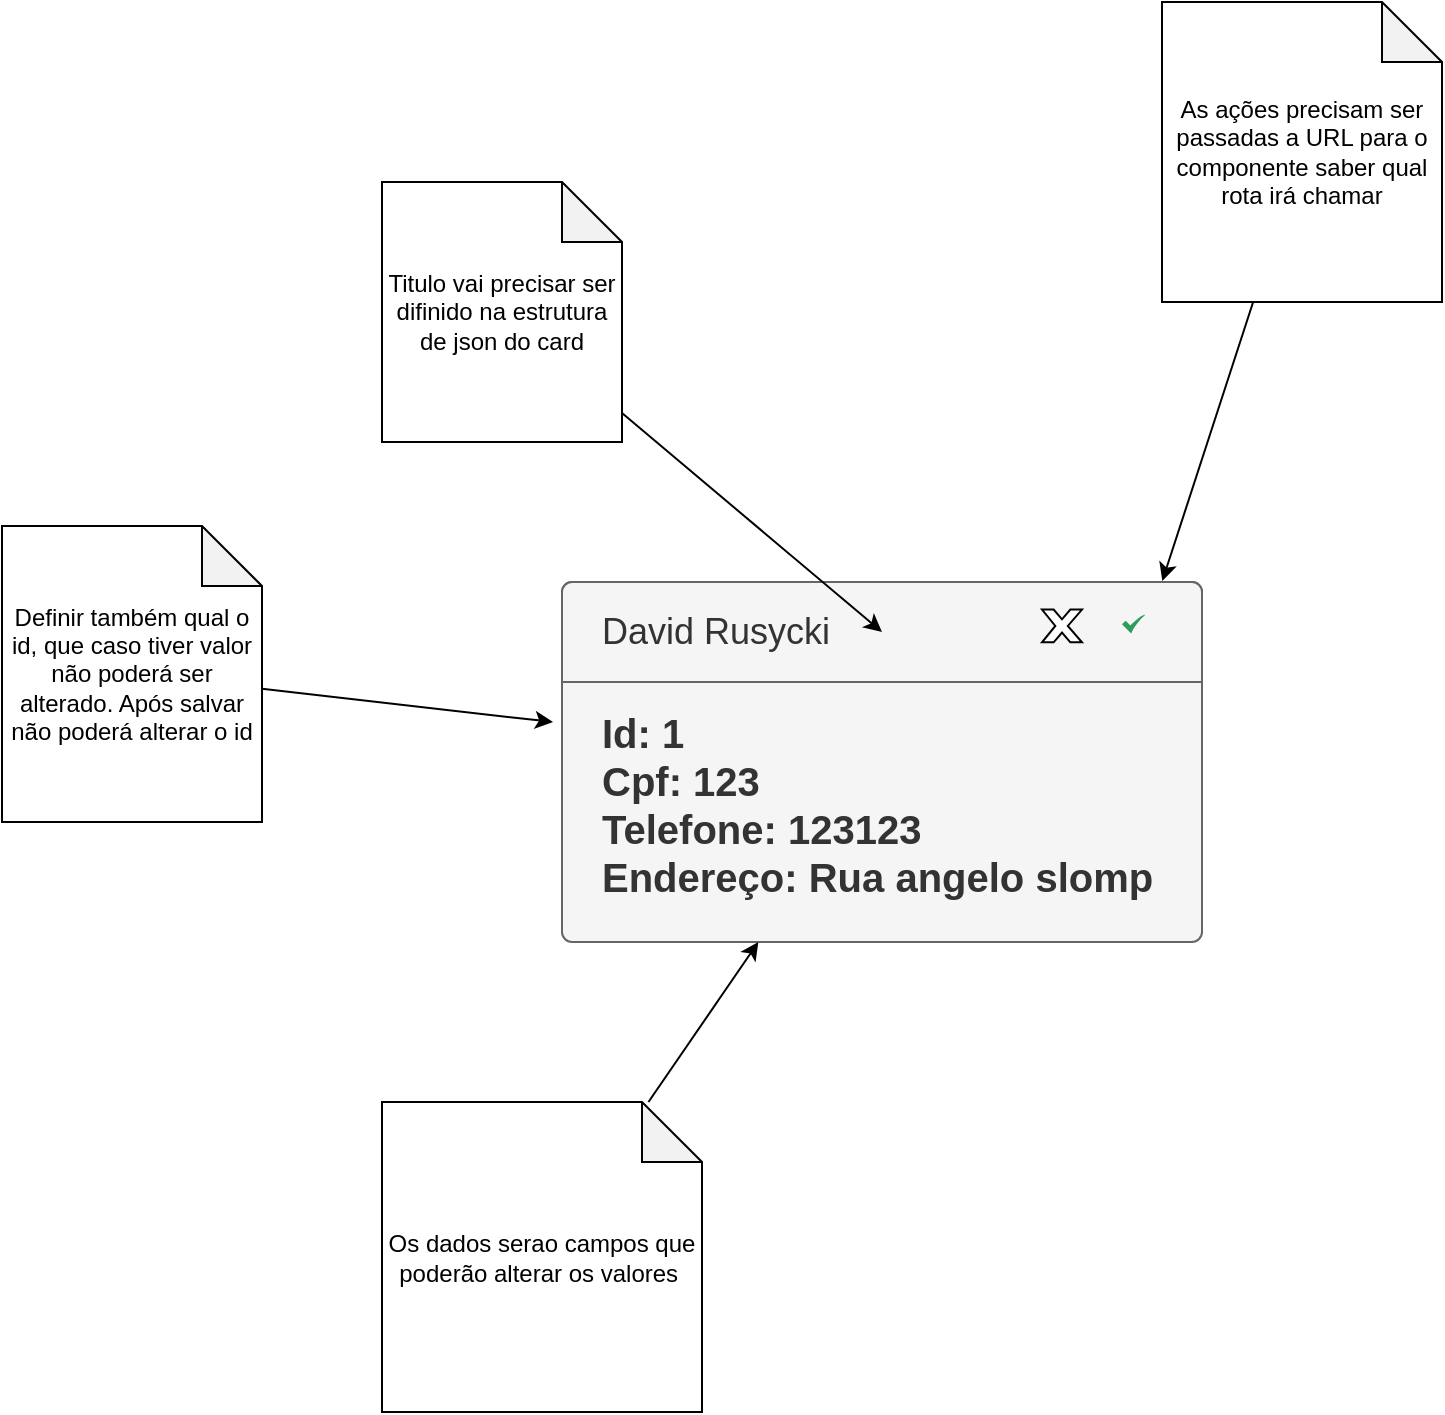 <mxfile>
    <diagram id="rMzfcZU5DQ4tBisfjA0l" name="Page-1">
        <mxGraphModel dx="1466" dy="2159" grid="1" gridSize="10" guides="1" tooltips="1" connect="1" arrows="1" fold="1" page="1" pageScale="1" pageWidth="827" pageHeight="1169" math="0" shadow="0">
            <root>
                <mxCell id="0"/>
                <mxCell id="1" parent="0"/>
                <mxCell id="2" value="&lt;span style=&quot;font-size: 20px&quot;&gt;&lt;b&gt;Id: 1&lt;br&gt;Cpf: 123&lt;br&gt;Telefone: 123123&lt;br&gt;Endereço: Rua angelo slomp&lt;br&gt;&lt;/b&gt;&lt;/span&gt;" style="html=1;shadow=0;dashed=0;shape=mxgraph.bootstrap.rrect;rSize=5;strokeColor=#666666;html=1;whiteSpace=wrap;fillColor=#f5f5f5;verticalAlign=bottom;align=left;spacing=20;spacingBottom=0;fontSize=14;fontColor=#333333;" vertex="1" parent="1">
                    <mxGeometry y="110" width="320" height="180" as="geometry"/>
                </mxCell>
                <mxCell id="3" value="David Rusycki" style="html=1;shadow=0;dashed=0;shape=mxgraph.bootstrap.topButton;rSize=5;perimeter=none;whiteSpace=wrap;fillColor=#f5f5f5;strokeColor=#666666;resizeWidth=1;fontSize=18;align=left;spacing=20;fontColor=#333333;" vertex="1" parent="2">
                    <mxGeometry width="320" height="50" relative="1" as="geometry"/>
                </mxCell>
                <mxCell id="7" value="" style="sketch=0;html=1;aspect=fixed;strokeColor=none;shadow=0;align=center;verticalAlign=top;fillColor=#2D9C5E;shape=mxgraph.gcp2.check" vertex="1" parent="2">
                    <mxGeometry x="280.002" y="16.364" width="11.708" height="9.366" as="geometry"/>
                </mxCell>
                <mxCell id="9" value="" style="verticalLabelPosition=bottom;verticalAlign=top;html=1;shape=mxgraph.basic.x" vertex="1" parent="2">
                    <mxGeometry x="240" y="13.803" width="20" height="16.364" as="geometry"/>
                </mxCell>
                <mxCell id="5" style="edgeStyle=none;html=1;" edge="1" parent="1" source="4" target="2">
                    <mxGeometry relative="1" as="geometry"/>
                </mxCell>
                <mxCell id="4" value="Os dados serao campos que poderão alterar os valores&amp;nbsp;" style="shape=note;whiteSpace=wrap;html=1;backgroundOutline=1;darkOpacity=0.05;" vertex="1" parent="1">
                    <mxGeometry x="-90" y="370" width="160" height="155" as="geometry"/>
                </mxCell>
                <mxCell id="11" style="edgeStyle=none;html=1;" edge="1" parent="1" source="10" target="3">
                    <mxGeometry relative="1" as="geometry"/>
                </mxCell>
                <mxCell id="10" value="Titulo vai precisar ser difinido na estrutura de json do card" style="shape=note;whiteSpace=wrap;html=1;backgroundOutline=1;darkOpacity=0.05;" vertex="1" parent="1">
                    <mxGeometry x="-90" y="-90" width="120" height="130" as="geometry"/>
                </mxCell>
                <mxCell id="13" style="edgeStyle=none;html=1;entryX=0.938;entryY=-0.011;entryDx=0;entryDy=0;entryPerimeter=0;" edge="1" parent="1" source="12" target="3">
                    <mxGeometry relative="1" as="geometry"/>
                </mxCell>
                <mxCell id="12" value="As ações precisam ser passadas a URL para o componente saber qual rota irá chamar" style="shape=note;whiteSpace=wrap;html=1;backgroundOutline=1;darkOpacity=0.05;" vertex="1" parent="1">
                    <mxGeometry x="300" y="-180" width="140" height="150" as="geometry"/>
                </mxCell>
                <mxCell id="15" style="edgeStyle=none;html=1;entryX=-0.014;entryY=0.389;entryDx=0;entryDy=0;entryPerimeter=0;" edge="1" parent="1" source="14" target="2">
                    <mxGeometry relative="1" as="geometry"/>
                </mxCell>
                <mxCell id="14" value="Definir também qual o id, que caso tiver valor não poderá ser alterado. Após salvar não poderá alterar o id" style="shape=note;whiteSpace=wrap;html=1;backgroundOutline=1;darkOpacity=0.05;" vertex="1" parent="1">
                    <mxGeometry x="-280" y="82" width="130" height="148" as="geometry"/>
                </mxCell>
            </root>
        </mxGraphModel>
    </diagram>
</mxfile>